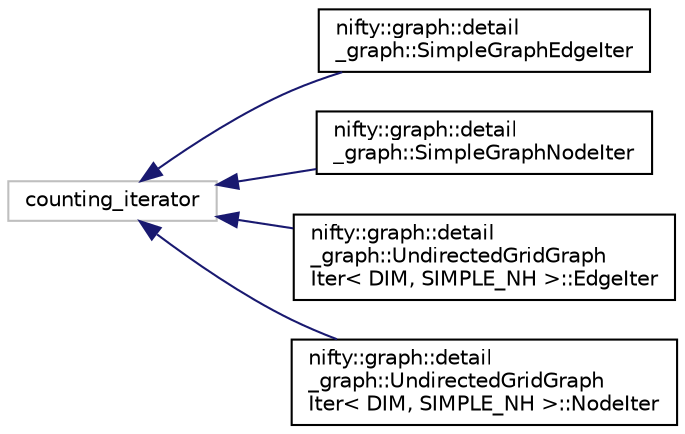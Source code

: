 digraph "Graphical Class Hierarchy"
{
  edge [fontname="Helvetica",fontsize="10",labelfontname="Helvetica",labelfontsize="10"];
  node [fontname="Helvetica",fontsize="10",shape=record];
  rankdir="LR";
  Node1 [label="counting_iterator",height=0.2,width=0.4,color="grey75", fillcolor="white", style="filled"];
  Node1 -> Node2 [dir="back",color="midnightblue",fontsize="10",style="solid",fontname="Helvetica"];
  Node2 [label="nifty::graph::detail\l_graph::SimpleGraphEdgeIter",height=0.2,width=0.4,color="black", fillcolor="white", style="filled",URL="$classnifty_1_1graph_1_1detail__graph_1_1SimpleGraphEdgeIter.html"];
  Node1 -> Node3 [dir="back",color="midnightblue",fontsize="10",style="solid",fontname="Helvetica"];
  Node3 [label="nifty::graph::detail\l_graph::SimpleGraphNodeIter",height=0.2,width=0.4,color="black", fillcolor="white", style="filled",URL="$classnifty_1_1graph_1_1detail__graph_1_1SimpleGraphNodeIter.html"];
  Node1 -> Node4 [dir="back",color="midnightblue",fontsize="10",style="solid",fontname="Helvetica"];
  Node4 [label="nifty::graph::detail\l_graph::UndirectedGridGraph\lIter\< DIM, SIMPLE_NH \>::EdgeIter",height=0.2,width=0.4,color="black", fillcolor="white", style="filled",URL="$classnifty_1_1graph_1_1detail__graph_1_1UndirectedGridGraphIter_1_1EdgeIter.html"];
  Node1 -> Node5 [dir="back",color="midnightblue",fontsize="10",style="solid",fontname="Helvetica"];
  Node5 [label="nifty::graph::detail\l_graph::UndirectedGridGraph\lIter\< DIM, SIMPLE_NH \>::NodeIter",height=0.2,width=0.4,color="black", fillcolor="white", style="filled",URL="$classnifty_1_1graph_1_1detail__graph_1_1UndirectedGridGraphIter_1_1NodeIter.html"];
}
